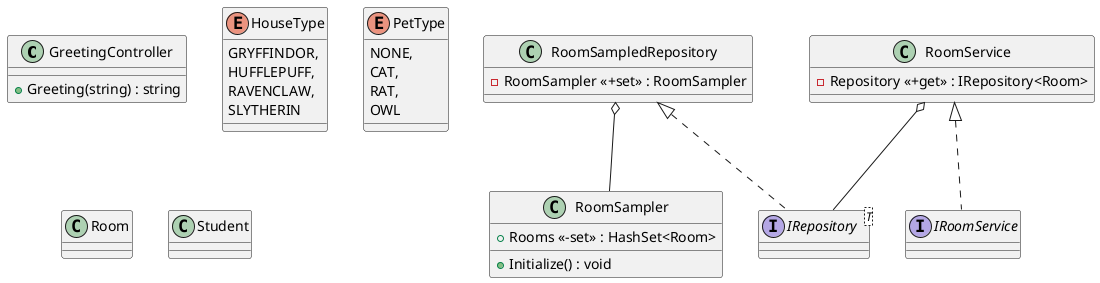 @startuml

class GreetingController {
+Greeting(string) : string
}

interface IRepository<T> {
}

interface IRoomService {
}

class RoomSampledRepository {
-RoomSampler <<+set>> : RoomSampler
}

class RoomSampler {
+Rooms <<-set>> : HashSet<Room>
+Initialize() : void
}

class RoomService {
-Repository <<+get>> : IRepository<Room>
}

enum HouseType {
GRYFFINDOR,
HUFFLEPUFF,
RAVENCLAW,
SLYTHERIN
}

enum PetType {
NONE,
CAT,
RAT,
OWL
}

class Room {
}

class Student {
}

RoomSampledRepository <|.. IRepository
RoomSampledRepository o-- RoomSampler

RoomService <|.. IRoomService
RoomService o-- IRepository

@enduml